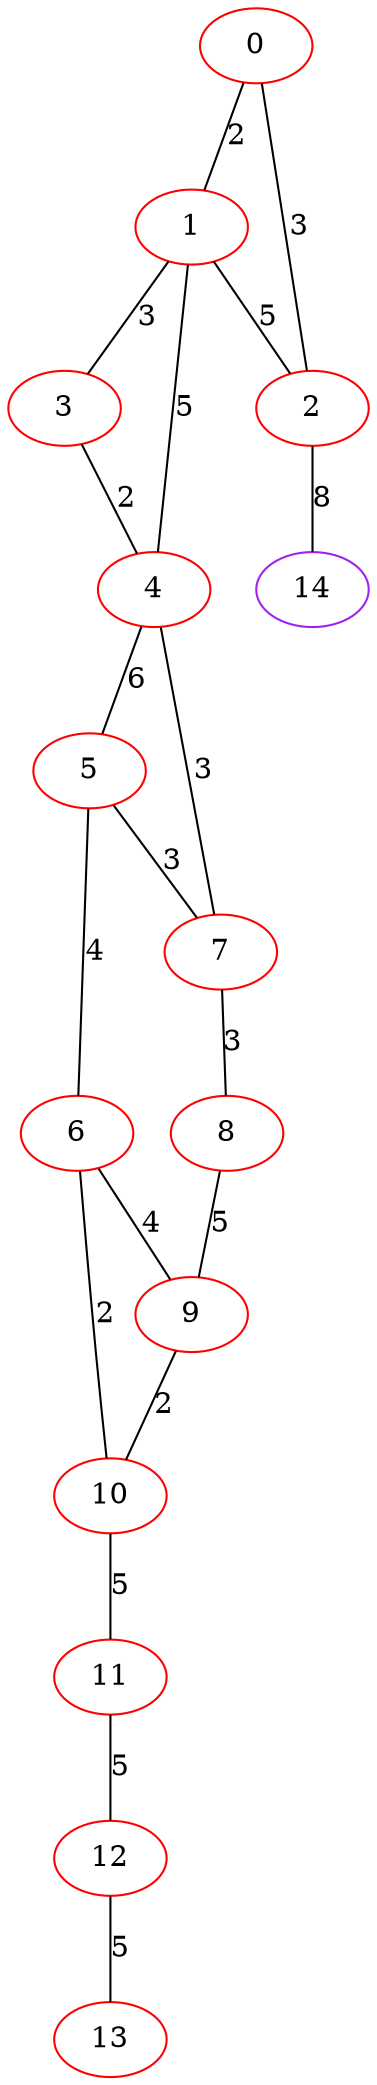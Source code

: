 graph "" {
0 [color=red, weight=1];
1 [color=red, weight=1];
2 [color=red, weight=1];
3 [color=red, weight=1];
4 [color=red, weight=1];
5 [color=red, weight=1];
6 [color=red, weight=1];
7 [color=red, weight=1];
8 [color=red, weight=1];
9 [color=red, weight=1];
10 [color=red, weight=1];
11 [color=red, weight=1];
12 [color=red, weight=1];
13 [color=red, weight=1];
14 [color=purple, weight=4];
0 -- 1  [key=0, label=2];
0 -- 2  [key=0, label=3];
1 -- 2  [key=0, label=5];
1 -- 3  [key=0, label=3];
1 -- 4  [key=0, label=5];
2 -- 14  [key=0, label=8];
3 -- 4  [key=0, label=2];
4 -- 5  [key=0, label=6];
4 -- 7  [key=0, label=3];
5 -- 6  [key=0, label=4];
5 -- 7  [key=0, label=3];
6 -- 9  [key=0, label=4];
6 -- 10  [key=0, label=2];
7 -- 8  [key=0, label=3];
8 -- 9  [key=0, label=5];
9 -- 10  [key=0, label=2];
10 -- 11  [key=0, label=5];
11 -- 12  [key=0, label=5];
12 -- 13  [key=0, label=5];
}
